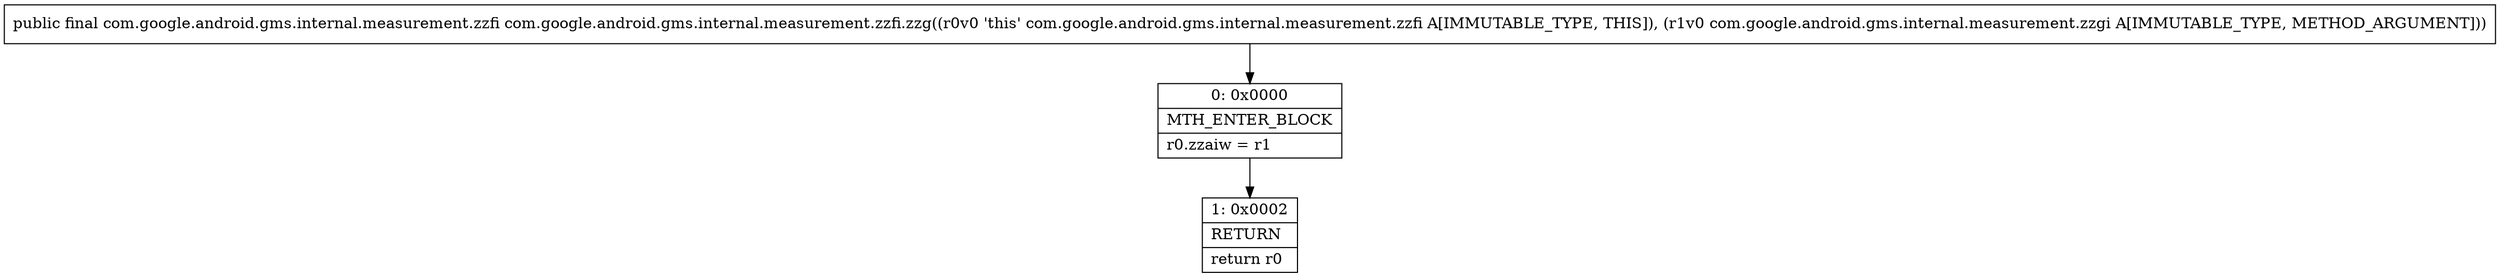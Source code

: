 digraph "CFG forcom.google.android.gms.internal.measurement.zzfi.zzg(Lcom\/google\/android\/gms\/internal\/measurement\/zzgi;)Lcom\/google\/android\/gms\/internal\/measurement\/zzfi;" {
Node_0 [shape=record,label="{0\:\ 0x0000|MTH_ENTER_BLOCK\l|r0.zzaiw = r1\l}"];
Node_1 [shape=record,label="{1\:\ 0x0002|RETURN\l|return r0\l}"];
MethodNode[shape=record,label="{public final com.google.android.gms.internal.measurement.zzfi com.google.android.gms.internal.measurement.zzfi.zzg((r0v0 'this' com.google.android.gms.internal.measurement.zzfi A[IMMUTABLE_TYPE, THIS]), (r1v0 com.google.android.gms.internal.measurement.zzgi A[IMMUTABLE_TYPE, METHOD_ARGUMENT])) }"];
MethodNode -> Node_0;
Node_0 -> Node_1;
}

